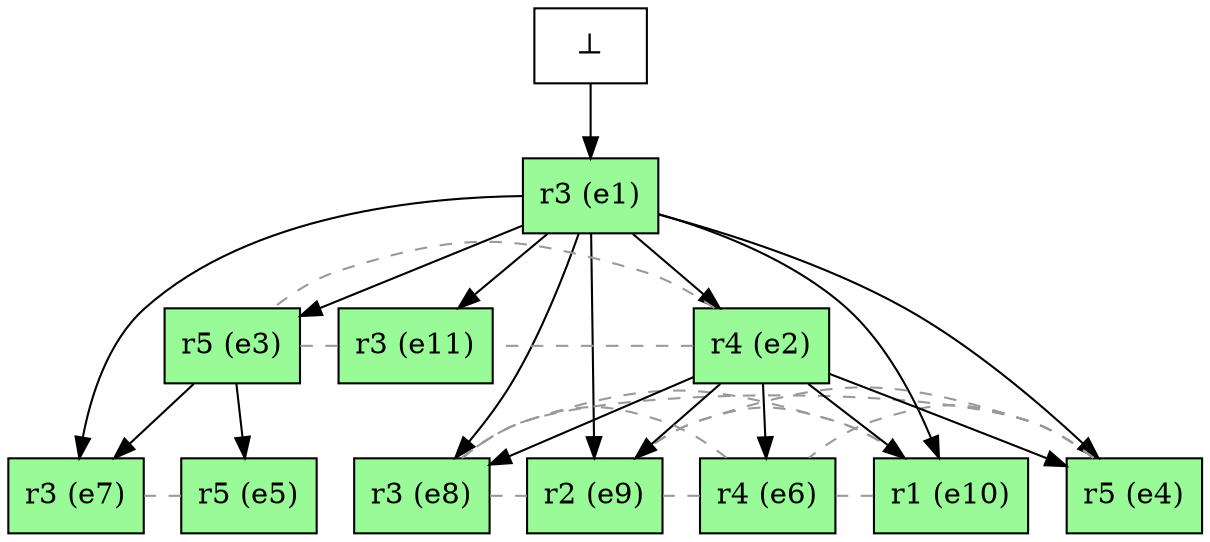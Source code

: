 digraph test {
  e1 -> e7;
  e1 -> e8;
  e1 -> e11;
  e1 -> e4;
  e1 -> e3;
  e1 -> e9;
  e1 -> e10;
  e1 -> e2;
  e2 -> e6;
  e2 -> e10;
  e2 -> e9;
  e2 -> e4;
  e2 -> e8;
  e3 -> e5;
  e3 -> e7;
  e0 -> e1;

//conflicts
  e2 -> e3 [arrowhead=none color=gray60 style=dashed constraint=false];
  e2 -> e11 [arrowhead=none color=gray60 style=dashed constraint=false];
  e3 -> e11 [arrowhead=none color=gray60 style=dashed constraint=false];
  e4 -> e6 [arrowhead=none color=gray60 style=dashed constraint=false];
  e4 -> e8 [arrowhead=none color=gray60 style=dashed constraint=false];
  e4 -> e9 [arrowhead=none color=gray60 style=dashed constraint=false];
  e5 -> e7 [arrowhead=none color=gray60 style=dashed constraint=false];
  e6 -> e8 [arrowhead=none color=gray60 style=dashed constraint=false];
  e6 -> e9 [arrowhead=none color=gray60 style=dashed constraint=false];
  e6 -> e10 [arrowhead=none color=gray60 style=dashed constraint=false];
  e8 -> e9 [arrowhead=none color=gray60 style=dashed constraint=false];
  e8 -> e10 [arrowhead=none color=gray60 style=dashed constraint=false];
  e9 -> e10 [arrowhead=none color=gray60 style=dashed constraint=false];

  e1 [fillcolor=palegreen label="r3 (e1)" shape=box style=filled];
  e2 [fillcolor=palegreen label="r4 (e2)" shape=box style=filled];
  e3 [fillcolor=palegreen label="r5 (e3)" shape=box style=filled];
  e4 [fillcolor=palegreen label="r5 (e4)" shape=box style=filled];
  e5 [fillcolor=palegreen label="r5 (e5)" shape=box style=filled];
  e6 [fillcolor=palegreen label="r4 (e6)" shape=box style=filled];
  e7 [fillcolor=palegreen label="r3 (e7)" shape=box style=filled];
  e8 [fillcolor=palegreen label="r3 (e8)" shape=box style=filled];
  e9 [fillcolor=palegreen label="r2 (e9)" shape=box style=filled];
  e10 [fillcolor=palegreen label="r1 (e10)" shape=box style=filled];
  e11 [fillcolor=palegreen label="r3 (e11)" shape=box style=filled];
  e0 [fillcolor=white label="⊥" shape=box style=filled];
}
